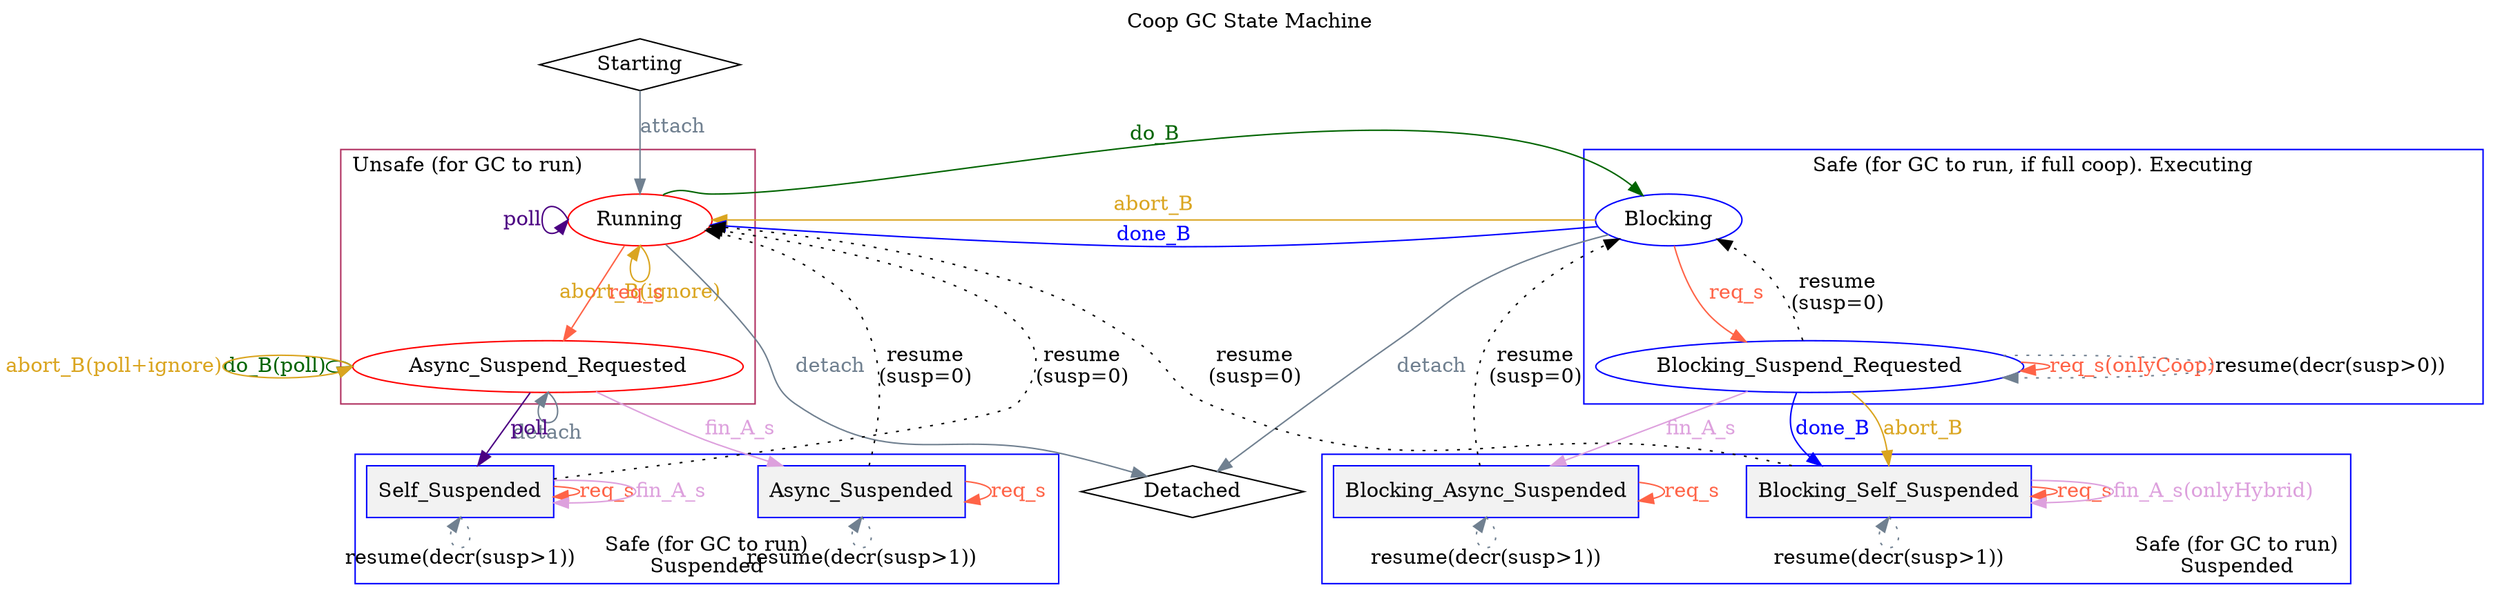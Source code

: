 digraph GC {
	label = "Coop GC State Machine";
	labelloc = "t"
	remincross = true;
	
	// Thread states
	subgraph {
		rank = "min";
		Starting [shape=diamond];
	};
	subgraph cluster_Unsafe {
		label = "Unsafe (for GC to run)" ;
		labelloc = "t";
		labeljust = "l";
		node [color = red];
		color = maroon;
		style = solid;
		Running ;
		Async_Suspend_Requested ;
	} ;
	subgraph Safe {
		node [color = blue];
		color = blue;
		style = solid;
		subgraph cluster_SafeRunning {
			label = "Safe (for GC to run, if full coop). Executing";
			labelloc = "t";

			Blocking ;
			Blocking_Suspend_Requested ;
		};
		subgraph {
			node [shape = "rectangle", style = "filled", fillcolor = "grey95"];
			subgraph cluster_SafeSuspendedFromRunning {
				label = "Safe (for GC to run)\nSuspended";
				labelloc = "b";
			
				Async_Suspended ;
				Self_Suspended ;
			};
			subgraph cluster_SafeSuspenedFromBlocking {
				label = "Safe (for GC to run)\nSuspended";
				labelloc = "b";
				labeljust = "r";

				Blocking_Self_Suspended;
				Blocking_Async_Suspended;
			};
		};
	};
		
	subgraph {
		rank = "max";
		Detached [shape=diamond] ;
	}

	// attach
	{
		edge [label = "attach", color="slategrey", fontcolor="slategrey"];
		Starting -> Running;
	}
	// detach
	{
		edge [label = "detach", color="slategrey", fontcolor="slategrey"];
		{ Running Blocking } -> Detached ;
		Async_Suspend_Requested:s -> Async_Suspend_Requested:s;
	}
	

	// do blocking
	{
		edge [label = "do_B", color = "darkgreen", fontcolor="darkgreen"];
		Running:ne -> Blocking:nw [constraint = false];
		Async_Suspend_Requested:w -> Async_Suspend_Requested:w [label = "do_B(poll)"];
	}
	
	// abort blocking
	{
		edge [label = "abort_B", color = "goldenrod", fontcolor="goldenrod"];
		Running:s -> Running:s [label="abort_B(ignore)"];
		Async_Suspend_Requested:w -> Async_Suspend_Requested:w [label="abort_B(poll+ignore)"];
		Blocking -> Running [label = "abort_B", constraint = false];
		Blocking_Suspend_Requested -> Blocking_Self_Suspended;
	}

	// done blocking
	{
		edge [label = "done_B", color = "blue", fontcolor="blue"];
		Blocking -> Running [label = "done_B", constraint = false]
		Blocking_Suspend_Requested -> Blocking_Self_Suspended;
	}

	// request_suspension
	{
		edge [label = "req_s", color="tomato", fontcolor="tomato"];
		Running -> Async_Suspend_Requested;
		Async_Suspended -> Async_Suspended;
		Self_Suspended -> Self_Suspended;
		Blocking_Self_Suspended -> Blocking_Self_Suspended;
		Blocking -> Blocking_Suspend_Requested;
		Blocking_Async_Suspended -> Blocking_Async_Suspended;
		Blocking_Suspend_Requested -> Blocking_Suspend_Requested [label="req_s(onlyCoop)"];
	}

	// poll
	{
		edge [label = "poll", color="indigo", fontcolor="indigo"];
		Running:w -> Running:w;
		Async_Suspend_Requested -> Self_Suspended;
	}


	// finish_async_suspend
	{
		edge [label = "fin_A_s", color="plum", fontcolor="plum"];
		Self_Suspended -> Self_Suspended;
		Blocking_Self_Suspended -> Blocking_Self_Suspended [label = "fin_A_s(onlyHybrid)"];
		Async_Suspend_Requested -> Async_Suspended;
		Blocking_Suspend_Requested -> Blocking_Async_Suspended;
        }

	// resume, just the non-error cases that don't alter the suspend count.
	{
		edge [label ="resume\n(susp=0)" style = "dotted", constraint = false];
		Blocking_Async_Suspended -> Blocking [constraint = true];
		{ Async_Suspended Self_Suspended } -> Running;
		Blocking_Self_Suspended -> Running;
		Blocking_Suspend_Requested -> Blocking;
	}

	// resume, decrement susp
	{
		edge [label = "resume(decr(susp>1))", style = "dotted", color="slategrey"]
		Async_Suspended:s -> Async_Suspended:s;
		Self_Suspended:s -> Self_Suspended:s;
		Blocking_Self_Suspended:s -> Blocking_Self_Suspended:s;
		Blocking_Suspend_Requested -> Blocking_Suspend_Requested [ label = "resume(decr(susp>0))"  ];
		Blocking_Async_Suspended:s -> Blocking_Async_Suspended:s;
	}
}
